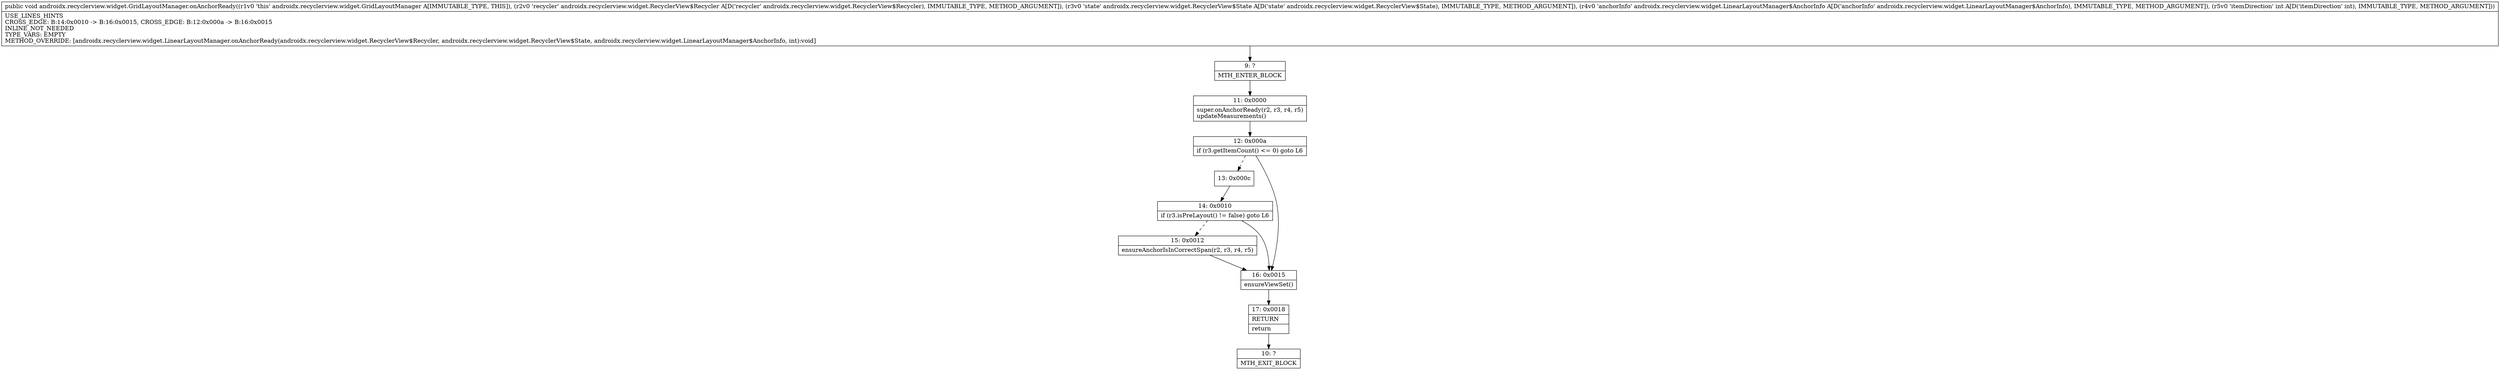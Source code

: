 digraph "CFG forandroidx.recyclerview.widget.GridLayoutManager.onAnchorReady(Landroidx\/recyclerview\/widget\/RecyclerView$Recycler;Landroidx\/recyclerview\/widget\/RecyclerView$State;Landroidx\/recyclerview\/widget\/LinearLayoutManager$AnchorInfo;I)V" {
Node_9 [shape=record,label="{9\:\ ?|MTH_ENTER_BLOCK\l}"];
Node_11 [shape=record,label="{11\:\ 0x0000|super.onAnchorReady(r2, r3, r4, r5)\lupdateMeasurements()\l}"];
Node_12 [shape=record,label="{12\:\ 0x000a|if (r3.getItemCount() \<= 0) goto L6\l}"];
Node_13 [shape=record,label="{13\:\ 0x000c}"];
Node_14 [shape=record,label="{14\:\ 0x0010|if (r3.isPreLayout() != false) goto L6\l}"];
Node_15 [shape=record,label="{15\:\ 0x0012|ensureAnchorIsInCorrectSpan(r2, r3, r4, r5)\l}"];
Node_16 [shape=record,label="{16\:\ 0x0015|ensureViewSet()\l}"];
Node_17 [shape=record,label="{17\:\ 0x0018|RETURN\l|return\l}"];
Node_10 [shape=record,label="{10\:\ ?|MTH_EXIT_BLOCK\l}"];
MethodNode[shape=record,label="{public void androidx.recyclerview.widget.GridLayoutManager.onAnchorReady((r1v0 'this' androidx.recyclerview.widget.GridLayoutManager A[IMMUTABLE_TYPE, THIS]), (r2v0 'recycler' androidx.recyclerview.widget.RecyclerView$Recycler A[D('recycler' androidx.recyclerview.widget.RecyclerView$Recycler), IMMUTABLE_TYPE, METHOD_ARGUMENT]), (r3v0 'state' androidx.recyclerview.widget.RecyclerView$State A[D('state' androidx.recyclerview.widget.RecyclerView$State), IMMUTABLE_TYPE, METHOD_ARGUMENT]), (r4v0 'anchorInfo' androidx.recyclerview.widget.LinearLayoutManager$AnchorInfo A[D('anchorInfo' androidx.recyclerview.widget.LinearLayoutManager$AnchorInfo), IMMUTABLE_TYPE, METHOD_ARGUMENT]), (r5v0 'itemDirection' int A[D('itemDirection' int), IMMUTABLE_TYPE, METHOD_ARGUMENT]))  | USE_LINES_HINTS\lCROSS_EDGE: B:14:0x0010 \-\> B:16:0x0015, CROSS_EDGE: B:12:0x000a \-\> B:16:0x0015\lINLINE_NOT_NEEDED\lTYPE_VARS: EMPTY\lMETHOD_OVERRIDE: [androidx.recyclerview.widget.LinearLayoutManager.onAnchorReady(androidx.recyclerview.widget.RecyclerView$Recycler, androidx.recyclerview.widget.RecyclerView$State, androidx.recyclerview.widget.LinearLayoutManager$AnchorInfo, int):void]\l}"];
MethodNode -> Node_9;Node_9 -> Node_11;
Node_11 -> Node_12;
Node_12 -> Node_13[style=dashed];
Node_12 -> Node_16;
Node_13 -> Node_14;
Node_14 -> Node_15[style=dashed];
Node_14 -> Node_16;
Node_15 -> Node_16;
Node_16 -> Node_17;
Node_17 -> Node_10;
}

